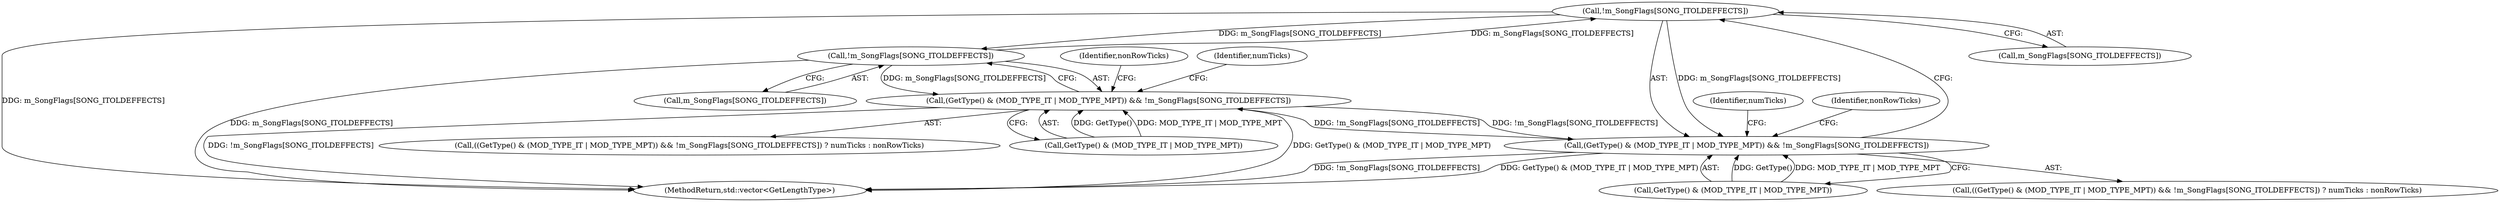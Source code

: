 digraph "0_openmpt_492022c7297ede682161d9c0ec2de15526424e76@array" {
"1002343" [label="(Call,!m_SongFlags[SONG_ITOLDEFFECTS])"];
"1002298" [label="(Call,!m_SongFlags[SONG_ITOLDEFFECTS])"];
"1002343" [label="(Call,!m_SongFlags[SONG_ITOLDEFFECTS])"];
"1002292" [label="(Call,(GetType() & (MOD_TYPE_IT | MOD_TYPE_MPT)) && !m_SongFlags[SONG_ITOLDEFFECTS])"];
"1002337" [label="(Call,(GetType() & (MOD_TYPE_IT | MOD_TYPE_MPT)) && !m_SongFlags[SONG_ITOLDEFFECTS])"];
"1002291" [label="(Call,((GetType() & (MOD_TYPE_IT | MOD_TYPE_MPT)) && !m_SongFlags[SONG_ITOLDEFFECTS]) ? numTicks : nonRowTicks)"];
"1002347" [label="(Identifier,numTicks)"];
"1002348" [label="(Identifier,nonRowTicks)"];
"1002303" [label="(Identifier,nonRowTicks)"];
"1002292" [label="(Call,(GetType() & (MOD_TYPE_IT | MOD_TYPE_MPT)) && !m_SongFlags[SONG_ITOLDEFFECTS])"];
"1002293" [label="(Call,GetType() & (MOD_TYPE_IT | MOD_TYPE_MPT))"];
"1002302" [label="(Identifier,numTicks)"];
"1002299" [label="(Call,m_SongFlags[SONG_ITOLDEFFECTS])"];
"1002344" [label="(Call,m_SongFlags[SONG_ITOLDEFFECTS])"];
"1003923" [label="(MethodReturn,std::vector<GetLengthType>)"];
"1002336" [label="(Call,((GetType() & (MOD_TYPE_IT | MOD_TYPE_MPT)) && !m_SongFlags[SONG_ITOLDEFFECTS]) ? numTicks : nonRowTicks)"];
"1002343" [label="(Call,!m_SongFlags[SONG_ITOLDEFFECTS])"];
"1002298" [label="(Call,!m_SongFlags[SONG_ITOLDEFFECTS])"];
"1002337" [label="(Call,(GetType() & (MOD_TYPE_IT | MOD_TYPE_MPT)) && !m_SongFlags[SONG_ITOLDEFFECTS])"];
"1002338" [label="(Call,GetType() & (MOD_TYPE_IT | MOD_TYPE_MPT))"];
"1002343" -> "1002337"  [label="AST: "];
"1002343" -> "1002344"  [label="CFG: "];
"1002344" -> "1002343"  [label="AST: "];
"1002337" -> "1002343"  [label="CFG: "];
"1002343" -> "1003923"  [label="DDG: m_SongFlags[SONG_ITOLDEFFECTS]"];
"1002343" -> "1002298"  [label="DDG: m_SongFlags[SONG_ITOLDEFFECTS]"];
"1002343" -> "1002337"  [label="DDG: m_SongFlags[SONG_ITOLDEFFECTS]"];
"1002298" -> "1002343"  [label="DDG: m_SongFlags[SONG_ITOLDEFFECTS]"];
"1002298" -> "1002292"  [label="AST: "];
"1002298" -> "1002299"  [label="CFG: "];
"1002299" -> "1002298"  [label="AST: "];
"1002292" -> "1002298"  [label="CFG: "];
"1002298" -> "1003923"  [label="DDG: m_SongFlags[SONG_ITOLDEFFECTS]"];
"1002298" -> "1002292"  [label="DDG: m_SongFlags[SONG_ITOLDEFFECTS]"];
"1002292" -> "1002291"  [label="AST: "];
"1002292" -> "1002293"  [label="CFG: "];
"1002293" -> "1002292"  [label="AST: "];
"1002302" -> "1002292"  [label="CFG: "];
"1002303" -> "1002292"  [label="CFG: "];
"1002292" -> "1003923"  [label="DDG: !m_SongFlags[SONG_ITOLDEFFECTS]"];
"1002292" -> "1003923"  [label="DDG: GetType() & (MOD_TYPE_IT | MOD_TYPE_MPT)"];
"1002293" -> "1002292"  [label="DDG: GetType()"];
"1002293" -> "1002292"  [label="DDG: MOD_TYPE_IT | MOD_TYPE_MPT"];
"1002337" -> "1002292"  [label="DDG: !m_SongFlags[SONG_ITOLDEFFECTS]"];
"1002292" -> "1002337"  [label="DDG: !m_SongFlags[SONG_ITOLDEFFECTS]"];
"1002337" -> "1002336"  [label="AST: "];
"1002337" -> "1002338"  [label="CFG: "];
"1002338" -> "1002337"  [label="AST: "];
"1002347" -> "1002337"  [label="CFG: "];
"1002348" -> "1002337"  [label="CFG: "];
"1002337" -> "1003923"  [label="DDG: !m_SongFlags[SONG_ITOLDEFFECTS]"];
"1002337" -> "1003923"  [label="DDG: GetType() & (MOD_TYPE_IT | MOD_TYPE_MPT)"];
"1002338" -> "1002337"  [label="DDG: GetType()"];
"1002338" -> "1002337"  [label="DDG: MOD_TYPE_IT | MOD_TYPE_MPT"];
}

